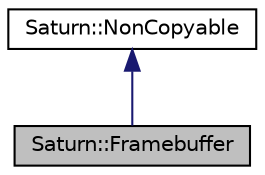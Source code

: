digraph "Saturn::Framebuffer"
{
  edge [fontname="Helvetica",fontsize="10",labelfontname="Helvetica",labelfontsize="10"];
  node [fontname="Helvetica",fontsize="10",shape=record];
  Node2 [label="Saturn::Framebuffer",height=0.2,width=0.4,color="black", fillcolor="grey75", style="filled", fontcolor="black"];
  Node3 -> Node2 [dir="back",color="midnightblue",fontsize="10",style="solid",fontname="Helvetica"];
  Node3 [label="Saturn::NonCopyable",height=0.2,width=0.4,color="black", fillcolor="white", style="filled",URL="$class_saturn_1_1_non_copyable.html"];
}
